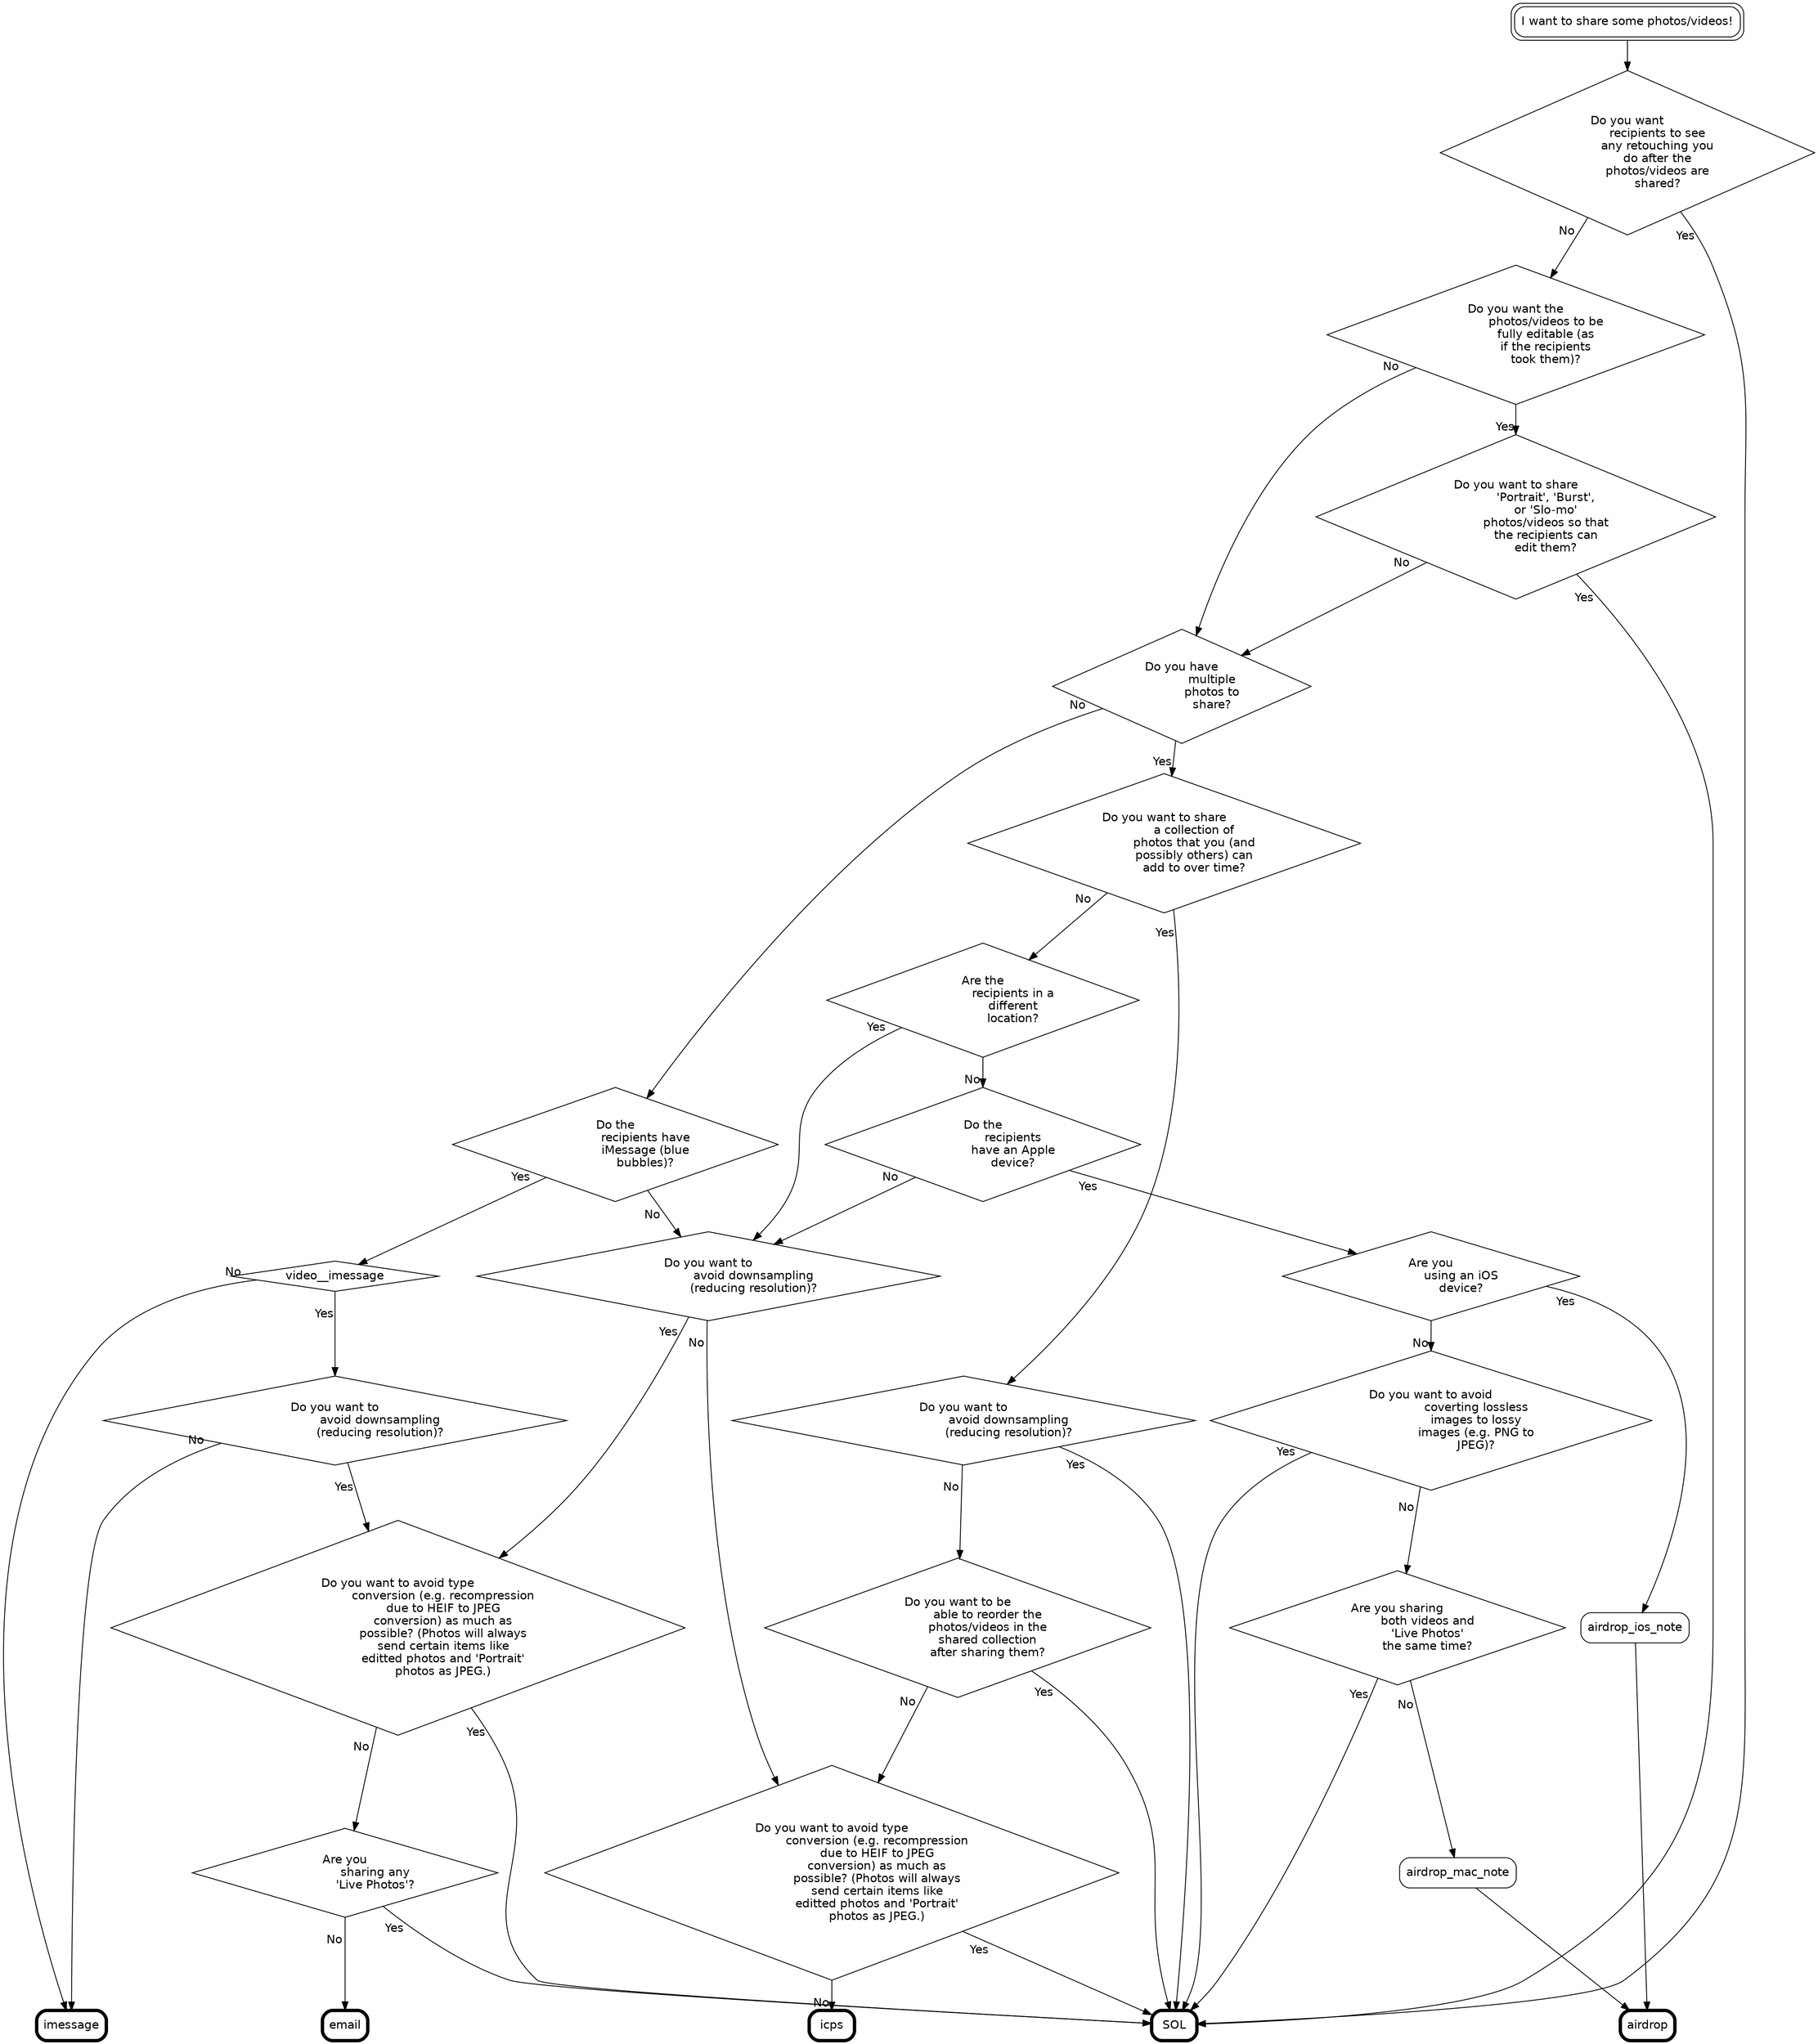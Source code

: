 
// Comprehensive Guide to Sharing with Apple Photos
// list sources
// other bugs:
// burst in ios album vs mac album
// Mac siliently failed to share some items (a GIF and a time lapse) for a while.

//   System Version:	macOS 10.13.2 (17C205)
// Photos Version 3.0 (3251.12.190)

// iPhone X: 11.2.2
// iPhone 711.2
// both then: 11.2.5

digraph apple_photos {
	graph [fontname = "helvetica"];
	node [fontname = "helvetica"];
	edge [fontname = "helvetica"];


	#rankdir=LR;
	{
		node [shape=rect, style="rounded", peripheries=2];
		want_to_share [label="I want to share some photos/videos!"];
	}

	{
		node [shape=rect, style="rounded", penwidth=4];
		rank = max;
		rankdir = LR;

		SOL;
		airdrop;
		email;
		imessage;
		icps;
		// export / import (skipping for now, because this is only Mac, and also complicated by original/non wonk. And it's really not a "sharing option")

		/* SOL [label="S.O.L.
			There is no way to do this with Apple Photos."];
		// todo: have notes as to why each of these works given the choices
		airdrop [label="Use AirDrop
			AirDrop preserves ____
			___ note about processing time and related failure ___
			reconverted editted/portriat
			intermitent fail: slo-mo, screenshot lost type tag.
			from-ios-to-ios: slo-mo lost type tag.
			from-Mac-to-mac
			If you AirDrop to a Mac be sure the recipient chooses to ___ - which is not the default option - otherwise Live Photos, ____ will not send correctly.
			(If you try to AirDrop to your own Mac the photos are automatically sent to the Finder, so Live Photos, ____ will never send correctly.)"];
			todo: test airdrop to own iPhone? (from mac?)
			todo: test airdop from-mac+dnd
		email [label="Send via Email
			todo: check all type imports
			w/ maildrop, w/ actual size
			from-mac: png->jpeg, video downres, heif -> JPEG,
			from-mac: dnd: no video downres, no png->jpeg, DOES heif -> JPEG,
			from-ios: no video downres, no png->jpeg, DOES heif -> JPEG,
			note about actual size, JPEG conversion, lossy special types"];
		imessage [label="Send via iMessage
			ios-to-ios:
				- does lossy to lossy
				- does png to jpeg.
				- slo mo, selfie, and screenshot tagging lost
				- scaled down video
			mac-to-ios:
				- can't choose >1 video
				- same as ios-to-ios
				- scaled down video
			mac-to-ios: dnd: crashed Photos the first time. second time I had all the images in the message, but it only sent some of them (the others were left in the text feild)
				- same as ios-to-ios
				- added lost types:  live.
				- scaled down video
			make sure not to MMS???"];
		icps [label="Send via iCloud Photo Sharing
			todo: note about public links, as needed
			steps for limits: https://support.apple.com/en-us/HT202786, https://support.apple.com/en-us/HT202299
			lossy"]; */
	}

	node [shape=diamond];

	want_to_share -> retouch;

	retouch [label="Do you want
		recipients to see
		any retouching you
		do after the
		photos/videos are
		shared?"];
	editable [label="Do you want the
		photos/videos to be
		fully editable (as
		if the recipients
		took them)?"];
	editable_portrait_etc [label="Do you want to share
		'Portrait', 'Burst',
		or 'Slo-mo'
		photos/videos so that
		the recipients can
		edit them?"];
	multiple_photos [label="Do you have
		multiple
		photos to
		share?"];
	want_collection [label="Do you want to share
		a collection of
		photos that you (and
		possibly others) can
		add to over time?"];
	{
		node [label="Do you want to avoid type
			conversion (e.g. recompression
			due to HEIF to JPEG
			conversion) as much as
			possible? (Photos will always
			send certain items like
			editted photos and 'Portrait'
			photos as JPEG.)"]; # todo: note on how to set such up, less quality, larger size. should test editted video
		avoid_convert_type_lossy_to_lossy__icps;
		avoid_convert_type_lossy_to_lossy__email;
	}
	reordering [label="Do you want to be
		able to reorder the
		photos/videos in the
		shared collection
		after sharing them?"];
	{
		node [label="Do you want to
			avoid downsampling
			(reducing resolution)?"];
		avoid_downres__collection;
		avoid_downres__email_or_icps;
		avoid_downres__video__imessage;
	}
	have_apple__imessage [label="Do the
		recipients have
		iMessage (blue
		bubbles)?"]; // are you sure everyone has an apple device
	far_away [label="Are the
		recipients in a
		different
		location?"];
	have_apple__airdrop [label="Do the
		recipients
		have an Apple
		device?"];
	have_live_photo_etc__email [label="Are you
		sharing any
		'Live Photos'?"];
	airdrop__from_ios [label="Are you
		using an iOS
		device?"];
	airdrop_ios_note [shape=rect, style="rounded"]; // certain type's metadata lost
	{
		node [label="Do you want to avoid
			coverting lossless
			images to lossy
			images (e.g. PNG to
			JPEG)?"];
		avoid_convert_type_lossless_to_lossy__airdrop_mac;
		//avoid_convert_type_lossless_to_lossy__imessage;
	}
	airdrop_mac_mixed [label="Are you sharing
		both videos and
		'Live Photos'
		the same time?"];
	airdrop_mac_note [shape=rect, style="rounded"]; // if photo/live: choose "Photos". if videos, can use finder, and drag into Photos, but certain metadata will be lost

	edge [labeldistance=3];

	retouch -> editable [taillabel="No"];
	retouch -> SOL [taillabel="Yes"];

	editable -> multiple_photos [taillabel="No"];
	editable -> editable_portrait_etc [taillabel="Yes"];

	editable_portrait_etc -> multiple_photos [taillabel="No"];
	editable_portrait_etc -> SOL [taillabel="Yes"];

	multiple_photos -> have_apple__imessage [taillabel="No"];
	multiple_photos -> want_collection [taillabel="Yes"];

	want_collection -> far_away [taillabel="No"];
	want_collection -> avoid_downres__collection [taillabel="Yes"];

	avoid_downres__collection -> reordering [taillabel="No"];
	avoid_downres__collection -> SOL [taillabel="Yes"];

	reordering -> avoid_convert_type_lossy_to_lossy__icps [taillabel="No"];
	reordering -> SOL [taillabel="Yes"];

	have_apple__imessage -> avoid_downres__email_or_icps [taillabel="No"];
	have_apple__imessage -> video__imessage [taillabel="Yes"];

	video__imessage -> avoid_downres__video__imessage [taillabel="Yes"];
	video__imessage -> imessage [taillabel="No"];

	avoid_downres__video__imessage -> avoid_convert_type_lossy_to_lossy__email [taillabel="Yes"];
	avoid_downres__video__imessage -> imessage [taillabel="No"];

	far_away -> have_apple__airdrop [taillabel="No"];
	far_away -> avoid_downres__email_or_icps [taillabel="Yes"];

	have_apple__airdrop -> avoid_downres__email_or_icps [taillabel="No"];
	have_apple__airdrop -> airdrop__from_ios [taillabel="Yes"];

	airdrop__from_ios -> avoid_convert_type_lossless_to_lossy__airdrop_mac [taillabel="No"];
	airdrop__from_ios -> airdrop_ios_note [taillabel="Yes"];

	airdrop_ios_note -> airdrop;

	avoid_convert_type_lossless_to_lossy__airdrop_mac -> airdrop_mac_mixed [taillabel="No"];
	avoid_convert_type_lossless_to_lossy__airdrop_mac -> SOL [taillabel="Yes"];

	airdrop_mac_mixed -> airdrop_mac_note [taillabel="No"];
	airdrop_mac_mixed -> SOL [taillabel="Yes"];

	airdrop_mac_note -> airdrop;

	/* avoid_convert_type_lossy_to_lossy -> avoid_downres__email [taillabel="No"];
	avoid_convert_type_lossy_to_lossy -> SOL [taillabel="Yes"]; */

	avoid_downres__email_or_icps -> avoid_convert_type_lossy_to_lossy__icps [taillabel="No"];
	avoid_downres__email_or_icps -> avoid_convert_type_lossy_to_lossy__email [taillabel="Yes"];

	avoid_convert_type_lossy_to_lossy__icps -> icps [taillabel="No"];
	avoid_convert_type_lossy_to_lossy__icps -> SOL [taillabel="Yes"];

	avoid_convert_type_lossy_to_lossy__email -> have_live_photo_etc__email [taillabel="No"];
	avoid_convert_type_lossy_to_lossy__email -> SOL [taillabel="Yes"];

	have_live_photo_etc__email -> email [taillabel="No"]; // todo: add recipient device check
	have_live_photo_etc__email -> SOL [taillabel="Yes"];

	/* {
		rank=same;
		airdrop_ios_note;
		airdrop_mac_note;
	}

	{
		rank=same;
		avoid_convert_type_lossy_to_lossy__collection;
		far_away;
	}

	{
		rank = same;
		have_apple__airdrop;
		avoid_downres__collection;
	}

	/* {
		rank = same;
		reordering;
		avoid_convert_type_lossy_to_lossy;
	} */

	/*
	{
		rank=same;
		avoid_convert_type_lossless_to_lossy__airdrop_mac;
		avoid_downres__email_or_icps; //far_away;
	}

	{
		SOL -> icps -> email -> airdrop -> imessage [ style=invis ];
	} */

	/* {
		rank = same;
		have_apple__imessage -> want_collection [ style=invis ];
		rankdir = LR;
	}

	{
		rank = same;
		have_live_photo_etc__email -> icps [ style=invis ];
		rankdir = LR;
	} */




}

// taillabel, headlabel, lp
